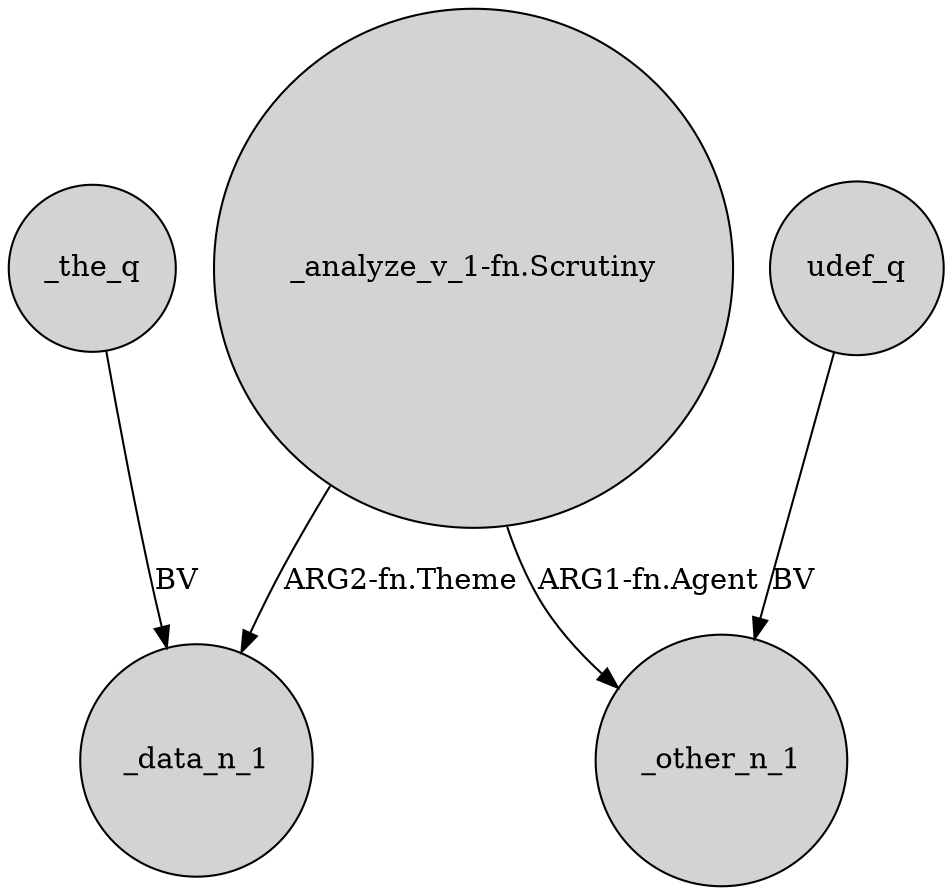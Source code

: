 digraph {
	node [shape=circle style=filled]
	"_analyze_v_1-fn.Scrutiny" -> _data_n_1 [label="ARG2-fn.Theme"]
	udef_q -> _other_n_1 [label=BV]
	_the_q -> _data_n_1 [label=BV]
	"_analyze_v_1-fn.Scrutiny" -> _other_n_1 [label="ARG1-fn.Agent"]
}
